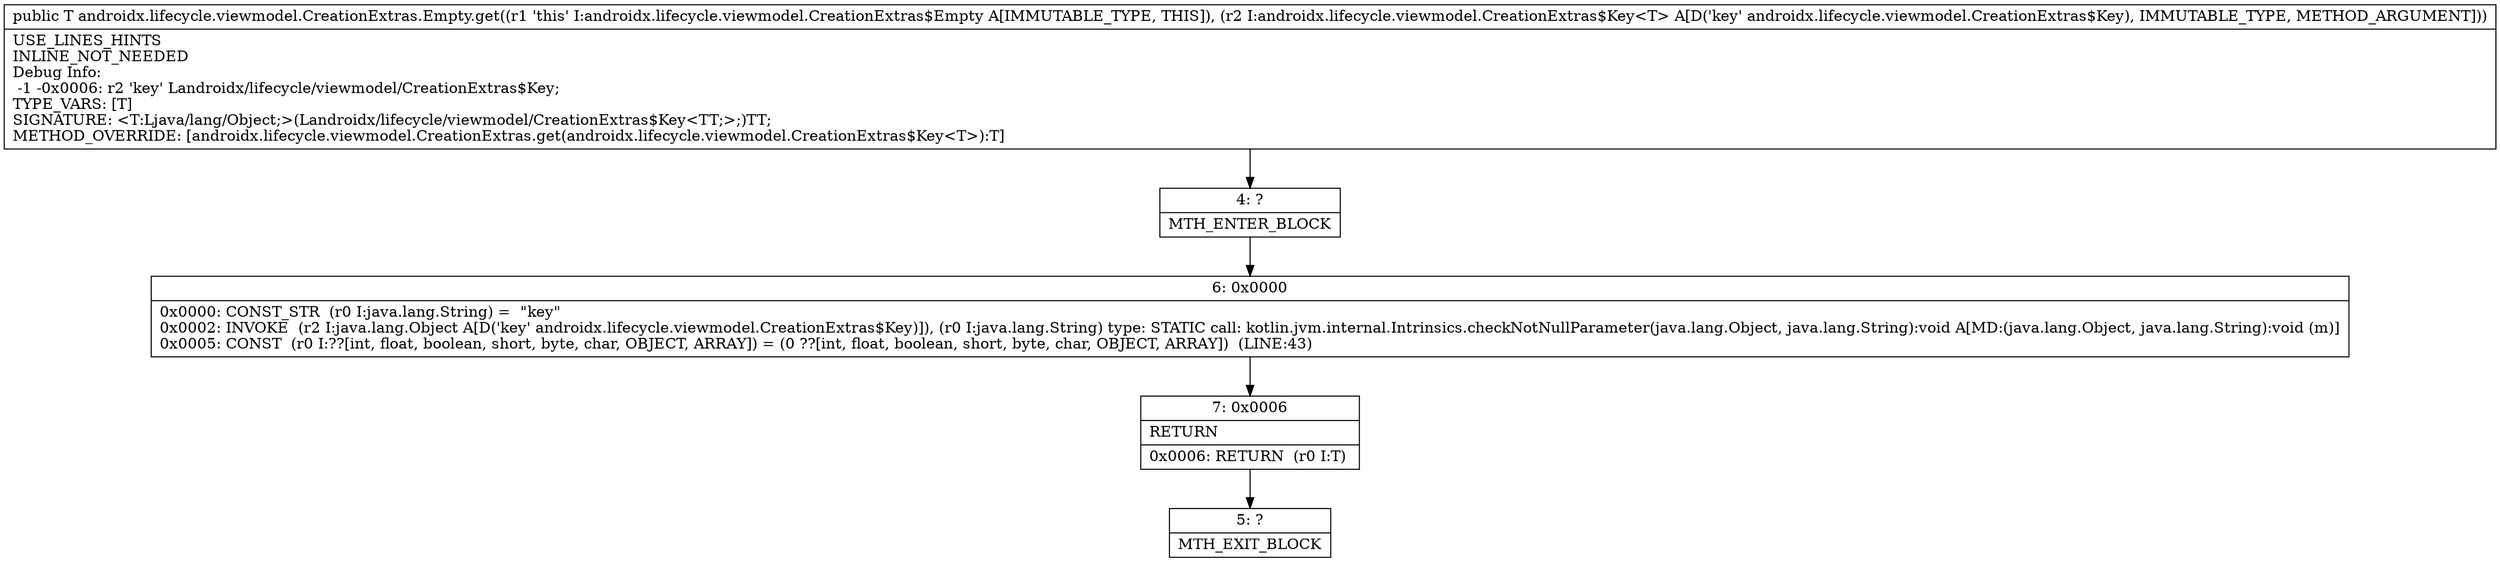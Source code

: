 digraph "CFG forandroidx.lifecycle.viewmodel.CreationExtras.Empty.get(Landroidx\/lifecycle\/viewmodel\/CreationExtras$Key;)Ljava\/lang\/Object;" {
Node_4 [shape=record,label="{4\:\ ?|MTH_ENTER_BLOCK\l}"];
Node_6 [shape=record,label="{6\:\ 0x0000|0x0000: CONST_STR  (r0 I:java.lang.String) =  \"key\" \l0x0002: INVOKE  (r2 I:java.lang.Object A[D('key' androidx.lifecycle.viewmodel.CreationExtras$Key)]), (r0 I:java.lang.String) type: STATIC call: kotlin.jvm.internal.Intrinsics.checkNotNullParameter(java.lang.Object, java.lang.String):void A[MD:(java.lang.Object, java.lang.String):void (m)]\l0x0005: CONST  (r0 I:??[int, float, boolean, short, byte, char, OBJECT, ARRAY]) = (0 ??[int, float, boolean, short, byte, char, OBJECT, ARRAY])  (LINE:43)\l}"];
Node_7 [shape=record,label="{7\:\ 0x0006|RETURN\l|0x0006: RETURN  (r0 I:T) \l}"];
Node_5 [shape=record,label="{5\:\ ?|MTH_EXIT_BLOCK\l}"];
MethodNode[shape=record,label="{public T androidx.lifecycle.viewmodel.CreationExtras.Empty.get((r1 'this' I:androidx.lifecycle.viewmodel.CreationExtras$Empty A[IMMUTABLE_TYPE, THIS]), (r2 I:androidx.lifecycle.viewmodel.CreationExtras$Key\<T\> A[D('key' androidx.lifecycle.viewmodel.CreationExtras$Key), IMMUTABLE_TYPE, METHOD_ARGUMENT]))  | USE_LINES_HINTS\lINLINE_NOT_NEEDED\lDebug Info:\l  \-1 \-0x0006: r2 'key' Landroidx\/lifecycle\/viewmodel\/CreationExtras$Key;\lTYPE_VARS: [T]\lSIGNATURE: \<T:Ljava\/lang\/Object;\>(Landroidx\/lifecycle\/viewmodel\/CreationExtras$Key\<TT;\>;)TT;\lMETHOD_OVERRIDE: [androidx.lifecycle.viewmodel.CreationExtras.get(androidx.lifecycle.viewmodel.CreationExtras$Key\<T\>):T]\l}"];
MethodNode -> Node_4;Node_4 -> Node_6;
Node_6 -> Node_7;
Node_7 -> Node_5;
}

